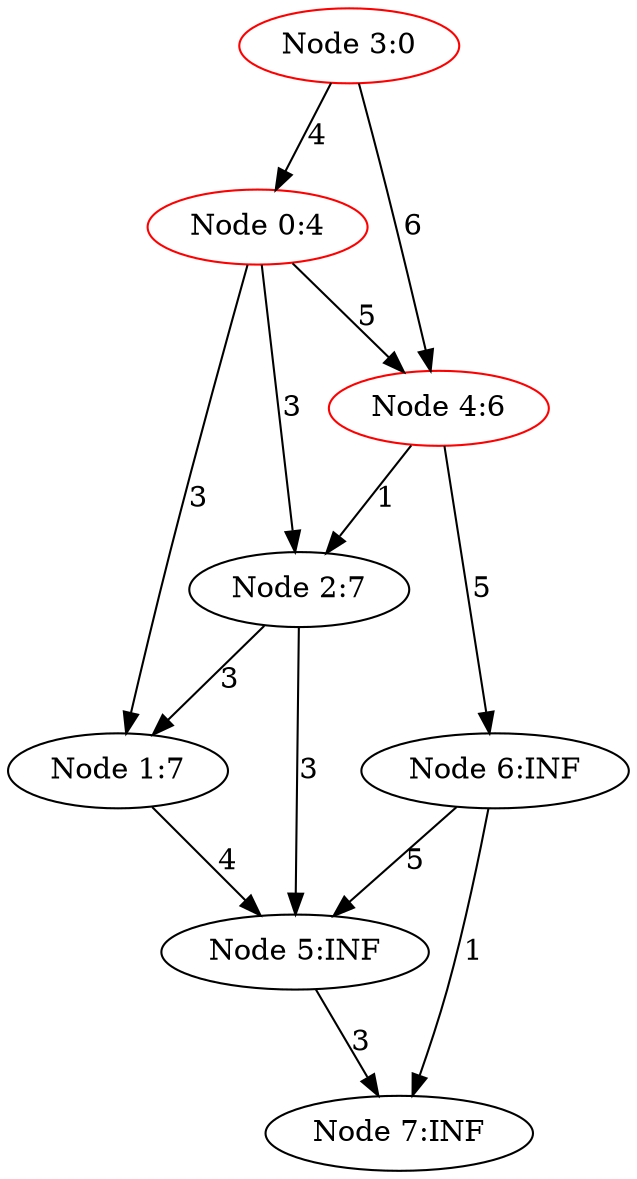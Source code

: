 digraph DijkstraDirected {
"Node 0:4" -> {"Node 1:7"} [label="3"]
"Node 0:4" -> {"Node 2:7"} [label="3"]
"Node 0:4" -> {"Node 4:6"} [label="5"]
"Node 1:7" -> {"Node 5:INF"} [label="4"]
"Node 2:7" -> {"Node 1:7"} [label="3"]
"Node 2:7" -> {"Node 5:INF"} [label="3"]
"Node 3:0" -> {"Node 0:4"} [label="4"]
"Node 3:0" -> {"Node 4:6"} [label="6"]
"Node 4:6" -> {"Node 2:7"} [label="1"]
"Node 4:6" -> {"Node 6:INF"} [label="5"]
"Node 5:INF" -> {"Node 7:INF"} [label="3"]
"Node 6:INF" -> {"Node 5:INF"} [label="5"]
"Node 6:INF" -> {"Node 7:INF"} [label="1"]
"Node 0:4" [color=red]
"Node 1:7"
"Node 2:7"
"Node 3:0" [color=red]
"Node 4:6" [color=red]
"Node 5:INF"
"Node 6:INF"
"Node 7:INF"
}
